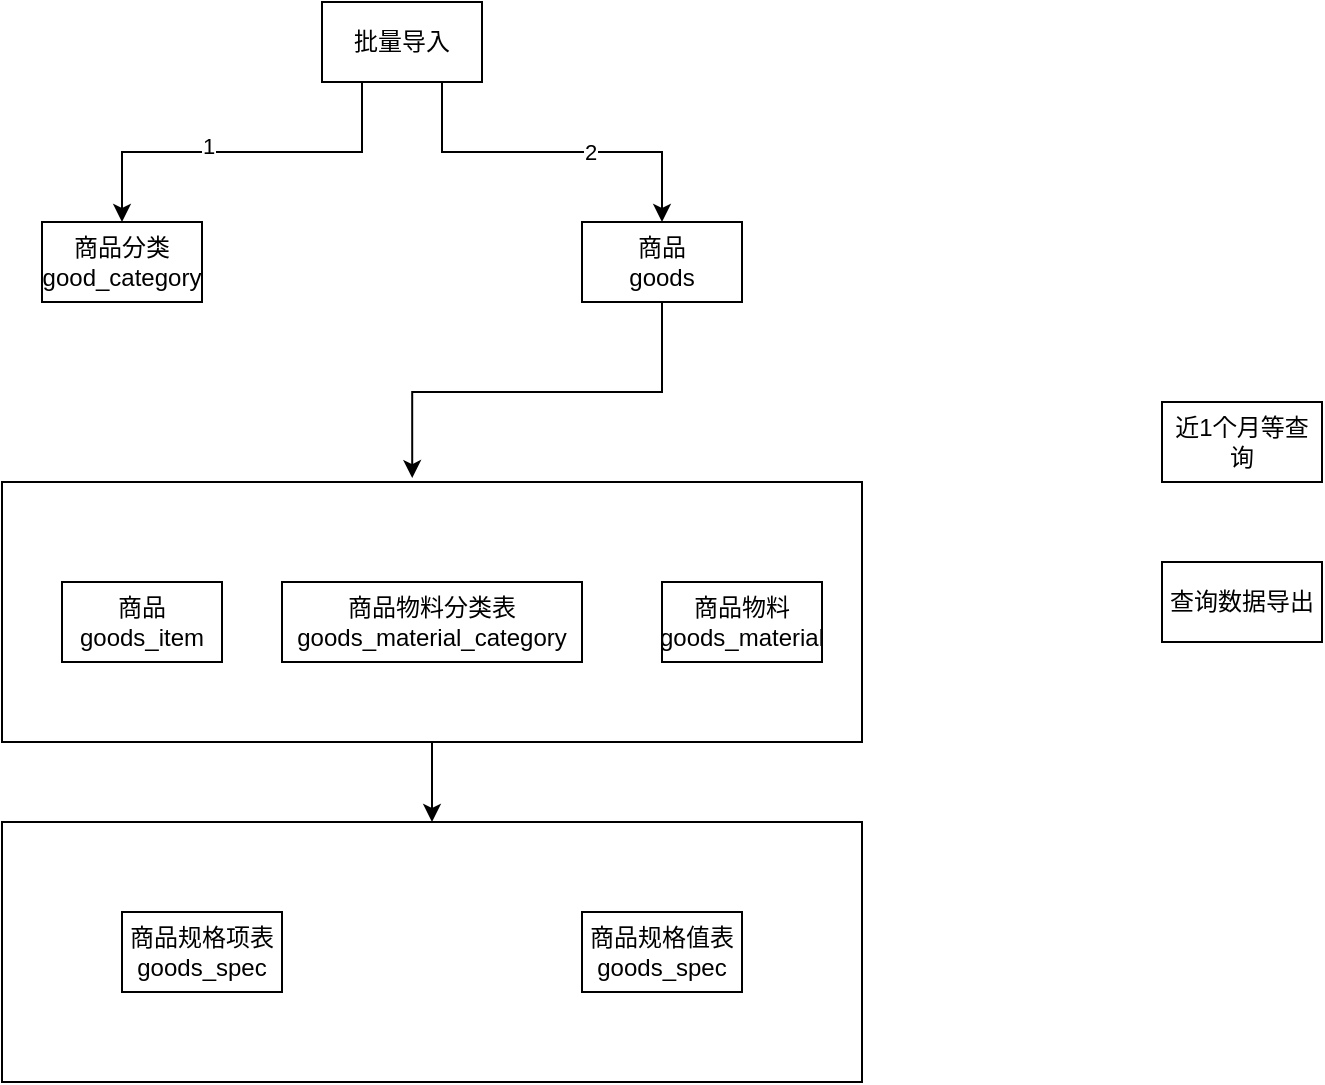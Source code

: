 <mxfile version="22.1.11" type="github">
  <diagram name="第 1 页" id="5F9qkQ780DUQFz7ImnVW">
    <mxGraphModel dx="940" dy="486" grid="1" gridSize="10" guides="1" tooltips="1" connect="1" arrows="1" fold="1" page="1" pageScale="1" pageWidth="827" pageHeight="1169" math="0" shadow="0">
      <root>
        <mxCell id="0" />
        <mxCell id="1" parent="0" />
        <mxCell id="R5tNyd4I4cT-PZf3SQ58-23" value="" style="rounded=0;whiteSpace=wrap;html=1;fillColor=none;" vertex="1" parent="1">
          <mxGeometry x="60" y="480" width="430" height="130" as="geometry" />
        </mxCell>
        <mxCell id="R5tNyd4I4cT-PZf3SQ58-25" style="edgeStyle=orthogonalEdgeStyle;rounded=0;orthogonalLoop=1;jettySize=auto;html=1;entryX=0.5;entryY=0;entryDx=0;entryDy=0;" edge="1" parent="1" source="R5tNyd4I4cT-PZf3SQ58-22" target="R5tNyd4I4cT-PZf3SQ58-23">
          <mxGeometry relative="1" as="geometry" />
        </mxCell>
        <mxCell id="R5tNyd4I4cT-PZf3SQ58-22" value="" style="rounded=0;whiteSpace=wrap;html=1;fillColor=none;" vertex="1" parent="1">
          <mxGeometry x="60" y="310" width="430" height="130" as="geometry" />
        </mxCell>
        <mxCell id="R5tNyd4I4cT-PZf3SQ58-7" style="edgeStyle=orthogonalEdgeStyle;rounded=0;orthogonalLoop=1;jettySize=auto;html=1;entryX=0.5;entryY=0;entryDx=0;entryDy=0;exitX=0.75;exitY=1;exitDx=0;exitDy=0;" edge="1" parent="1" source="R5tNyd4I4cT-PZf3SQ58-1" target="R5tNyd4I4cT-PZf3SQ58-4">
          <mxGeometry relative="1" as="geometry" />
        </mxCell>
        <mxCell id="R5tNyd4I4cT-PZf3SQ58-16" value="2" style="edgeLabel;html=1;align=center;verticalAlign=middle;resizable=0;points=[];" vertex="1" connectable="0" parent="R5tNyd4I4cT-PZf3SQ58-7">
          <mxGeometry x="0.212" relative="1" as="geometry">
            <mxPoint as="offset" />
          </mxGeometry>
        </mxCell>
        <mxCell id="R5tNyd4I4cT-PZf3SQ58-14" style="edgeStyle=orthogonalEdgeStyle;rounded=0;orthogonalLoop=1;jettySize=auto;html=1;exitX=0.25;exitY=1;exitDx=0;exitDy=0;" edge="1" parent="1" source="R5tNyd4I4cT-PZf3SQ58-1" target="R5tNyd4I4cT-PZf3SQ58-12">
          <mxGeometry relative="1" as="geometry" />
        </mxCell>
        <mxCell id="R5tNyd4I4cT-PZf3SQ58-15" value="1" style="edgeLabel;html=1;align=center;verticalAlign=middle;resizable=0;points=[];" vertex="1" connectable="0" parent="R5tNyd4I4cT-PZf3SQ58-14">
          <mxGeometry x="0.184" y="-3" relative="1" as="geometry">
            <mxPoint as="offset" />
          </mxGeometry>
        </mxCell>
        <mxCell id="R5tNyd4I4cT-PZf3SQ58-1" value="批量导入" style="rounded=0;whiteSpace=wrap;html=1;" vertex="1" parent="1">
          <mxGeometry x="220" y="70" width="80" height="40" as="geometry" />
        </mxCell>
        <mxCell id="R5tNyd4I4cT-PZf3SQ58-21" style="edgeStyle=orthogonalEdgeStyle;rounded=0;orthogonalLoop=1;jettySize=auto;html=1;entryX=0.477;entryY=-0.015;entryDx=0;entryDy=0;entryPerimeter=0;" edge="1" parent="1" source="R5tNyd4I4cT-PZf3SQ58-4" target="R5tNyd4I4cT-PZf3SQ58-22">
          <mxGeometry relative="1" as="geometry" />
        </mxCell>
        <mxCell id="R5tNyd4I4cT-PZf3SQ58-4" value="商品&lt;br&gt;goods" style="rounded=0;whiteSpace=wrap;html=1;" vertex="1" parent="1">
          <mxGeometry x="350" y="180" width="80" height="40" as="geometry" />
        </mxCell>
        <mxCell id="R5tNyd4I4cT-PZf3SQ58-5" value="近1个月等查询" style="rounded=0;whiteSpace=wrap;html=1;" vertex="1" parent="1">
          <mxGeometry x="640" y="270" width="80" height="40" as="geometry" />
        </mxCell>
        <mxCell id="R5tNyd4I4cT-PZf3SQ58-6" value="查询数据导出" style="rounded=0;whiteSpace=wrap;html=1;" vertex="1" parent="1">
          <mxGeometry x="640" y="350" width="80" height="40" as="geometry" />
        </mxCell>
        <mxCell id="R5tNyd4I4cT-PZf3SQ58-10" value="商品&lt;br&gt;goods_item" style="rounded=0;whiteSpace=wrap;html=1;" vertex="1" parent="1">
          <mxGeometry x="90" y="360" width="80" height="40" as="geometry" />
        </mxCell>
        <mxCell id="R5tNyd4I4cT-PZf3SQ58-12" value="商品分类&lt;br&gt;good_category" style="rounded=0;whiteSpace=wrap;html=1;" vertex="1" parent="1">
          <mxGeometry x="80" y="180" width="80" height="40" as="geometry" />
        </mxCell>
        <mxCell id="R5tNyd4I4cT-PZf3SQ58-17" value="商品物料&lt;br&gt;goods_material" style="rounded=0;whiteSpace=wrap;html=1;" vertex="1" parent="1">
          <mxGeometry x="390" y="360" width="80" height="40" as="geometry" />
        </mxCell>
        <mxCell id="R5tNyd4I4cT-PZf3SQ58-18" value="商品规格项表&lt;br&gt;goods_spec" style="rounded=0;whiteSpace=wrap;html=1;" vertex="1" parent="1">
          <mxGeometry x="120" y="525" width="80" height="40" as="geometry" />
        </mxCell>
        <mxCell id="R5tNyd4I4cT-PZf3SQ58-19" value="商品规格值表&lt;br&gt;goods_spec" style="rounded=0;whiteSpace=wrap;html=1;" vertex="1" parent="1">
          <mxGeometry x="350" y="525" width="80" height="40" as="geometry" />
        </mxCell>
        <mxCell id="R5tNyd4I4cT-PZf3SQ58-24" value="商品物料分类表&lt;br&gt;goods_material_category" style="rounded=0;whiteSpace=wrap;html=1;" vertex="1" parent="1">
          <mxGeometry x="200" y="360" width="150" height="40" as="geometry" />
        </mxCell>
      </root>
    </mxGraphModel>
  </diagram>
</mxfile>
